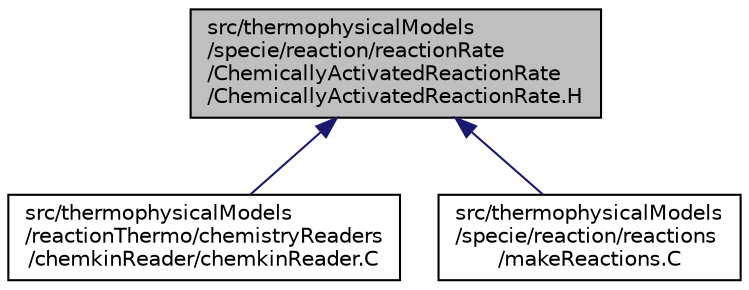 digraph "src/thermophysicalModels/specie/reaction/reactionRate/ChemicallyActivatedReactionRate/ChemicallyActivatedReactionRate.H"
{
  bgcolor="transparent";
  edge [fontname="Helvetica",fontsize="10",labelfontname="Helvetica",labelfontsize="10"];
  node [fontname="Helvetica",fontsize="10",shape=record];
  Node1 [label="src/thermophysicalModels\l/specie/reaction/reactionRate\l/ChemicallyActivatedReactionRate\l/ChemicallyActivatedReactionRate.H",height=0.2,width=0.4,color="black", fillcolor="grey75", style="filled", fontcolor="black"];
  Node1 -> Node2 [dir="back",color="midnightblue",fontsize="10",style="solid",fontname="Helvetica"];
  Node2 [label="src/thermophysicalModels\l/reactionThermo/chemistryReaders\l/chemkinReader/chemkinReader.C",height=0.2,width=0.4,color="black",URL="$a10115.html"];
  Node1 -> Node3 [dir="back",color="midnightblue",fontsize="10",style="solid",fontname="Helvetica"];
  Node3 [label="src/thermophysicalModels\l/specie/reaction/reactions\l/makeReactions.C",height=0.2,width=0.4,color="black",URL="$a10267.html"];
}
